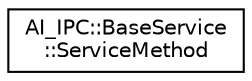 digraph "Graphical Class Hierarchy"
{
 // LATEX_PDF_SIZE
  edge [fontname="Helvetica",fontsize="10",labelfontname="Helvetica",labelfontsize="10"];
  node [fontname="Helvetica",fontsize="10",shape=record];
  rankdir="LR";
  Node0 [label="AI_IPC::BaseService\l::ServiceMethod",height=0.2,width=0.4,color="black", fillcolor="white", style="filled",URL="$structAI__IPC_1_1BaseService_1_1ServiceMethod.html",tooltip=" "];
}
